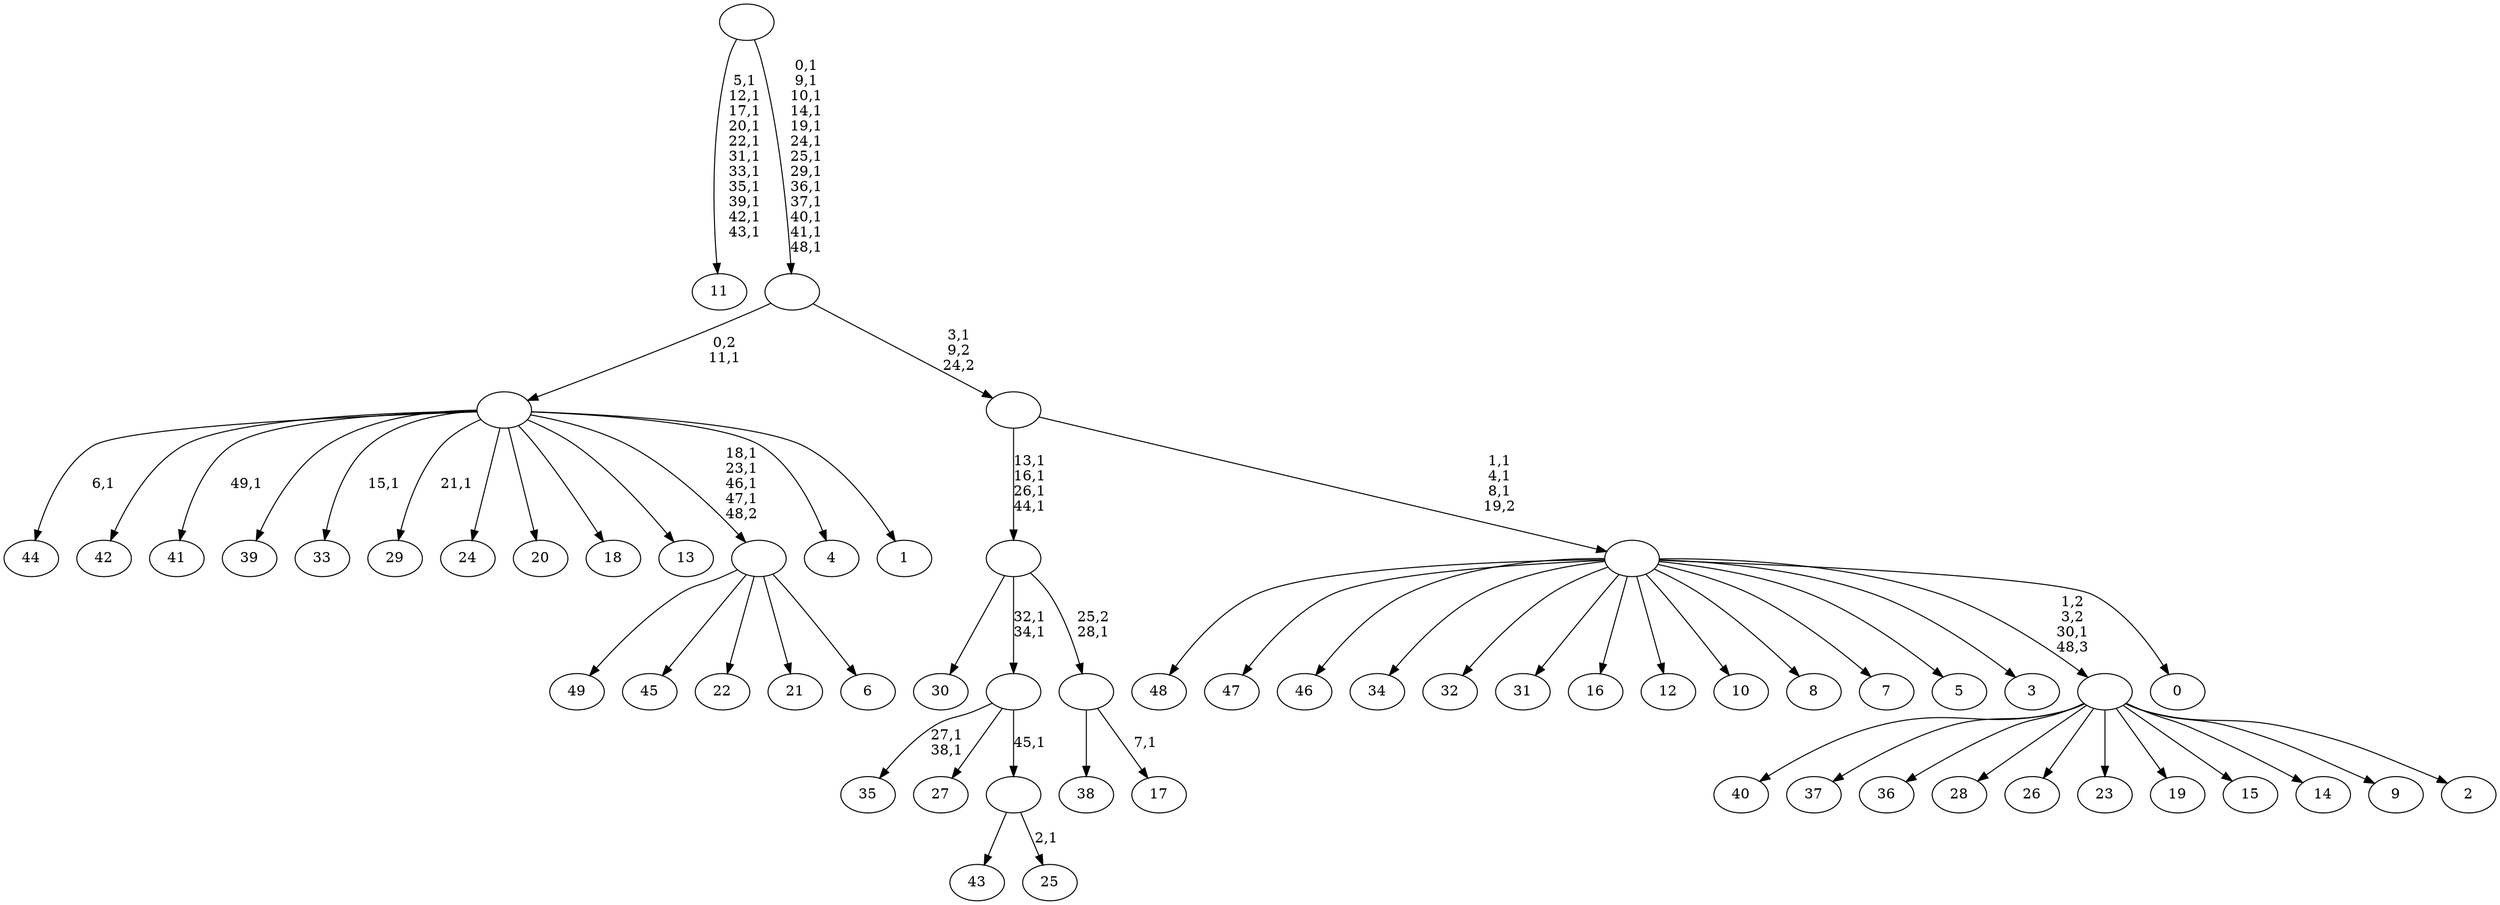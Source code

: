 digraph T {
	100 [label="49"]
	99 [label="48"]
	98 [label="47"]
	97 [label="46"]
	96 [label="45"]
	95 [label="44"]
	93 [label="43"]
	92 [label="42"]
	91 [label="41"]
	89 [label="40"]
	88 [label="39"]
	87 [label="38"]
	86 [label="37"]
	85 [label="36"]
	84 [label="35"]
	81 [label="34"]
	80 [label="33"]
	78 [label="32"]
	77 [label="31"]
	76 [label="30"]
	75 [label="29"]
	73 [label="28"]
	72 [label="27"]
	71 [label="26"]
	70 [label="25"]
	68 [label=""]
	67 [label=""]
	65 [label="24"]
	64 [label="23"]
	63 [label="22"]
	62 [label="21"]
	61 [label="20"]
	60 [label="19"]
	59 [label="18"]
	58 [label="17"]
	56 [label=""]
	55 [label=""]
	51 [label="16"]
	50 [label="15"]
	49 [label="14"]
	48 [label="13"]
	47 [label="12"]
	46 [label="11"]
	34 [label="10"]
	33 [label="9"]
	32 [label="8"]
	31 [label="7"]
	30 [label="6"]
	29 [label=""]
	25 [label="5"]
	24 [label="4"]
	23 [label="3"]
	22 [label="2"]
	21 [label=""]
	20 [label="1"]
	19 [label=""]
	18 [label="0"]
	17 [label=""]
	14 [label=""]
	13 [label=""]
	0 [label=""]
	68 -> 70 [label="2,1"]
	68 -> 93 [label=""]
	67 -> 84 [label="27,1\n38,1"]
	67 -> 72 [label=""]
	67 -> 68 [label="45,1"]
	56 -> 58 [label="7,1"]
	56 -> 87 [label=""]
	55 -> 67 [label="32,1\n34,1"]
	55 -> 76 [label=""]
	55 -> 56 [label="25,2\n28,1"]
	29 -> 100 [label=""]
	29 -> 96 [label=""]
	29 -> 63 [label=""]
	29 -> 62 [label=""]
	29 -> 30 [label=""]
	21 -> 89 [label=""]
	21 -> 86 [label=""]
	21 -> 85 [label=""]
	21 -> 73 [label=""]
	21 -> 71 [label=""]
	21 -> 64 [label=""]
	21 -> 60 [label=""]
	21 -> 50 [label=""]
	21 -> 49 [label=""]
	21 -> 33 [label=""]
	21 -> 22 [label=""]
	19 -> 29 [label="18,1\n23,1\n46,1\n47,1\n48,2"]
	19 -> 75 [label="21,1"]
	19 -> 80 [label="15,1"]
	19 -> 91 [label="49,1"]
	19 -> 95 [label="6,1"]
	19 -> 92 [label=""]
	19 -> 88 [label=""]
	19 -> 65 [label=""]
	19 -> 61 [label=""]
	19 -> 59 [label=""]
	19 -> 48 [label=""]
	19 -> 24 [label=""]
	19 -> 20 [label=""]
	17 -> 99 [label=""]
	17 -> 98 [label=""]
	17 -> 97 [label=""]
	17 -> 81 [label=""]
	17 -> 78 [label=""]
	17 -> 77 [label=""]
	17 -> 51 [label=""]
	17 -> 47 [label=""]
	17 -> 34 [label=""]
	17 -> 32 [label=""]
	17 -> 31 [label=""]
	17 -> 25 [label=""]
	17 -> 23 [label=""]
	17 -> 21 [label="1,2\n3,2\n30,1\n48,3"]
	17 -> 18 [label=""]
	14 -> 17 [label="1,1\n4,1\n8,1\n19,2"]
	14 -> 55 [label="13,1\n16,1\n26,1\n44,1"]
	13 -> 19 [label="0,2\n11,1"]
	13 -> 14 [label="3,1\n9,2\n24,2"]
	0 -> 13 [label="0,1\n9,1\n10,1\n14,1\n19,1\n24,1\n25,1\n29,1\n36,1\n37,1\n40,1\n41,1\n48,1"]
	0 -> 46 [label="5,1\n12,1\n17,1\n20,1\n22,1\n31,1\n33,1\n35,1\n39,1\n42,1\n43,1"]
}
